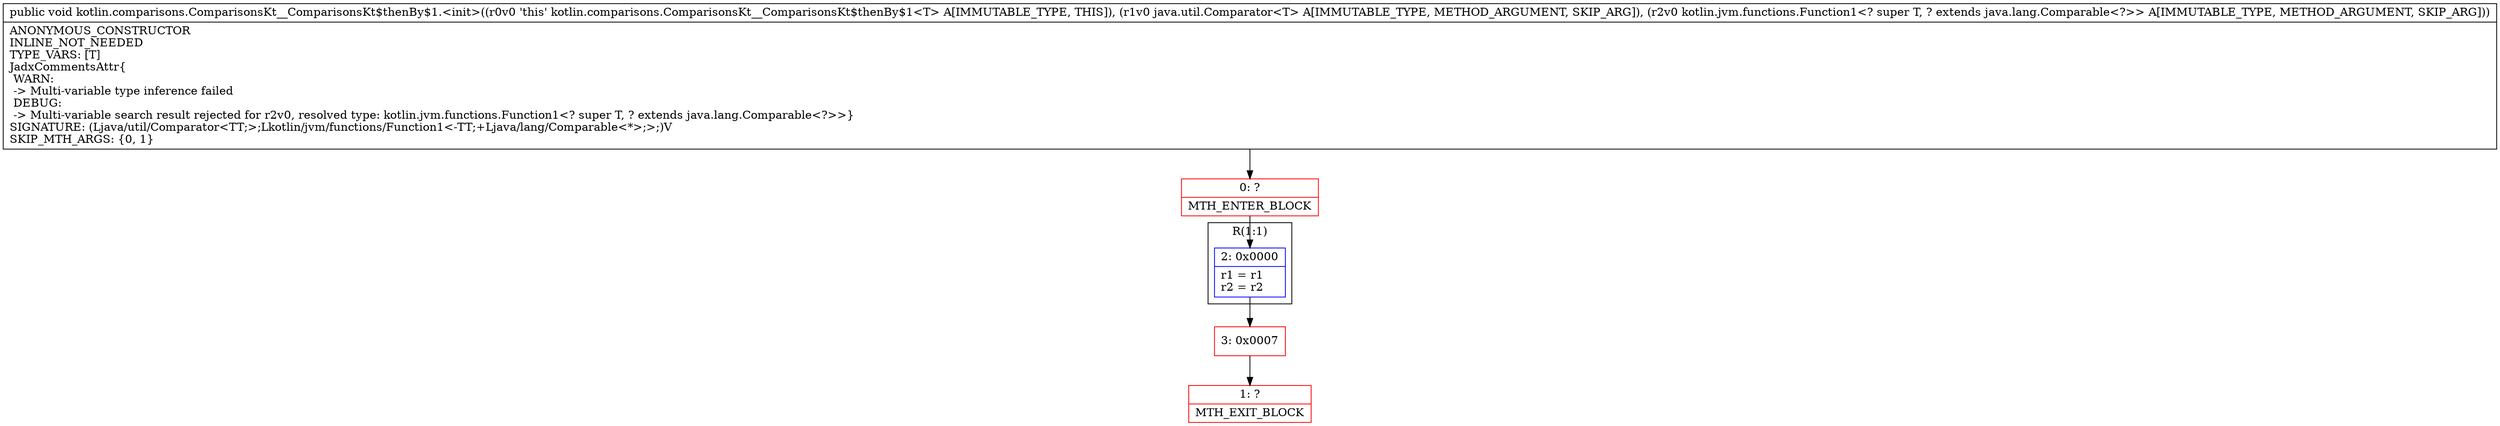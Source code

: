 digraph "CFG forkotlin.comparisons.ComparisonsKt__ComparisonsKt$thenBy$1.\<init\>(Ljava\/util\/Comparator;Lkotlin\/jvm\/functions\/Function1;)V" {
subgraph cluster_Region_882184937 {
label = "R(1:1)";
node [shape=record,color=blue];
Node_2 [shape=record,label="{2\:\ 0x0000|r1 = r1\lr2 = r2\l}"];
}
Node_0 [shape=record,color=red,label="{0\:\ ?|MTH_ENTER_BLOCK\l}"];
Node_3 [shape=record,color=red,label="{3\:\ 0x0007}"];
Node_1 [shape=record,color=red,label="{1\:\ ?|MTH_EXIT_BLOCK\l}"];
MethodNode[shape=record,label="{public void kotlin.comparisons.ComparisonsKt__ComparisonsKt$thenBy$1.\<init\>((r0v0 'this' kotlin.comparisons.ComparisonsKt__ComparisonsKt$thenBy$1\<T\> A[IMMUTABLE_TYPE, THIS]), (r1v0 java.util.Comparator\<T\> A[IMMUTABLE_TYPE, METHOD_ARGUMENT, SKIP_ARG]), (r2v0 kotlin.jvm.functions.Function1\<? super T, ? extends java.lang.Comparable\<?\>\> A[IMMUTABLE_TYPE, METHOD_ARGUMENT, SKIP_ARG]))  | ANONYMOUS_CONSTRUCTOR\lINLINE_NOT_NEEDED\lTYPE_VARS: [T]\lJadxCommentsAttr\{\l WARN: \l \-\> Multi\-variable type inference failed\l DEBUG: \l \-\> Multi\-variable search result rejected for r2v0, resolved type: kotlin.jvm.functions.Function1\<? super T, ? extends java.lang.Comparable\<?\>\>\}\lSIGNATURE: (Ljava\/util\/Comparator\<TT;\>;Lkotlin\/jvm\/functions\/Function1\<\-TT;+Ljava\/lang\/Comparable\<*\>;\>;)V\lSKIP_MTH_ARGS: \{0, 1\}\l}"];
MethodNode -> Node_0;Node_2 -> Node_3;
Node_0 -> Node_2;
Node_3 -> Node_1;
}

